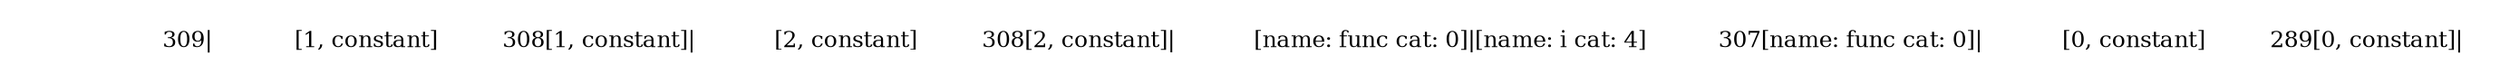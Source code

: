 digraph
{
node [fontsize=12, font=Courier, shape=plaintext]
node_31 [label=""]
node_32 [label="309|  "]
node_33 [label="[1, constant]"]
node_34 [label="308[1, constant]|  "]
node_35 [label="[2, constant]"]
node_36 [label="308[2, constant]|  "]
node_37 [label="[name: func cat: 0]|[name: i cat: 4] "]
node_38 [label="307[name: func cat: 0]|  "]
node_39 [label="[0, constant]"]
node_40 [label="289[0, constant]|  "]
}
